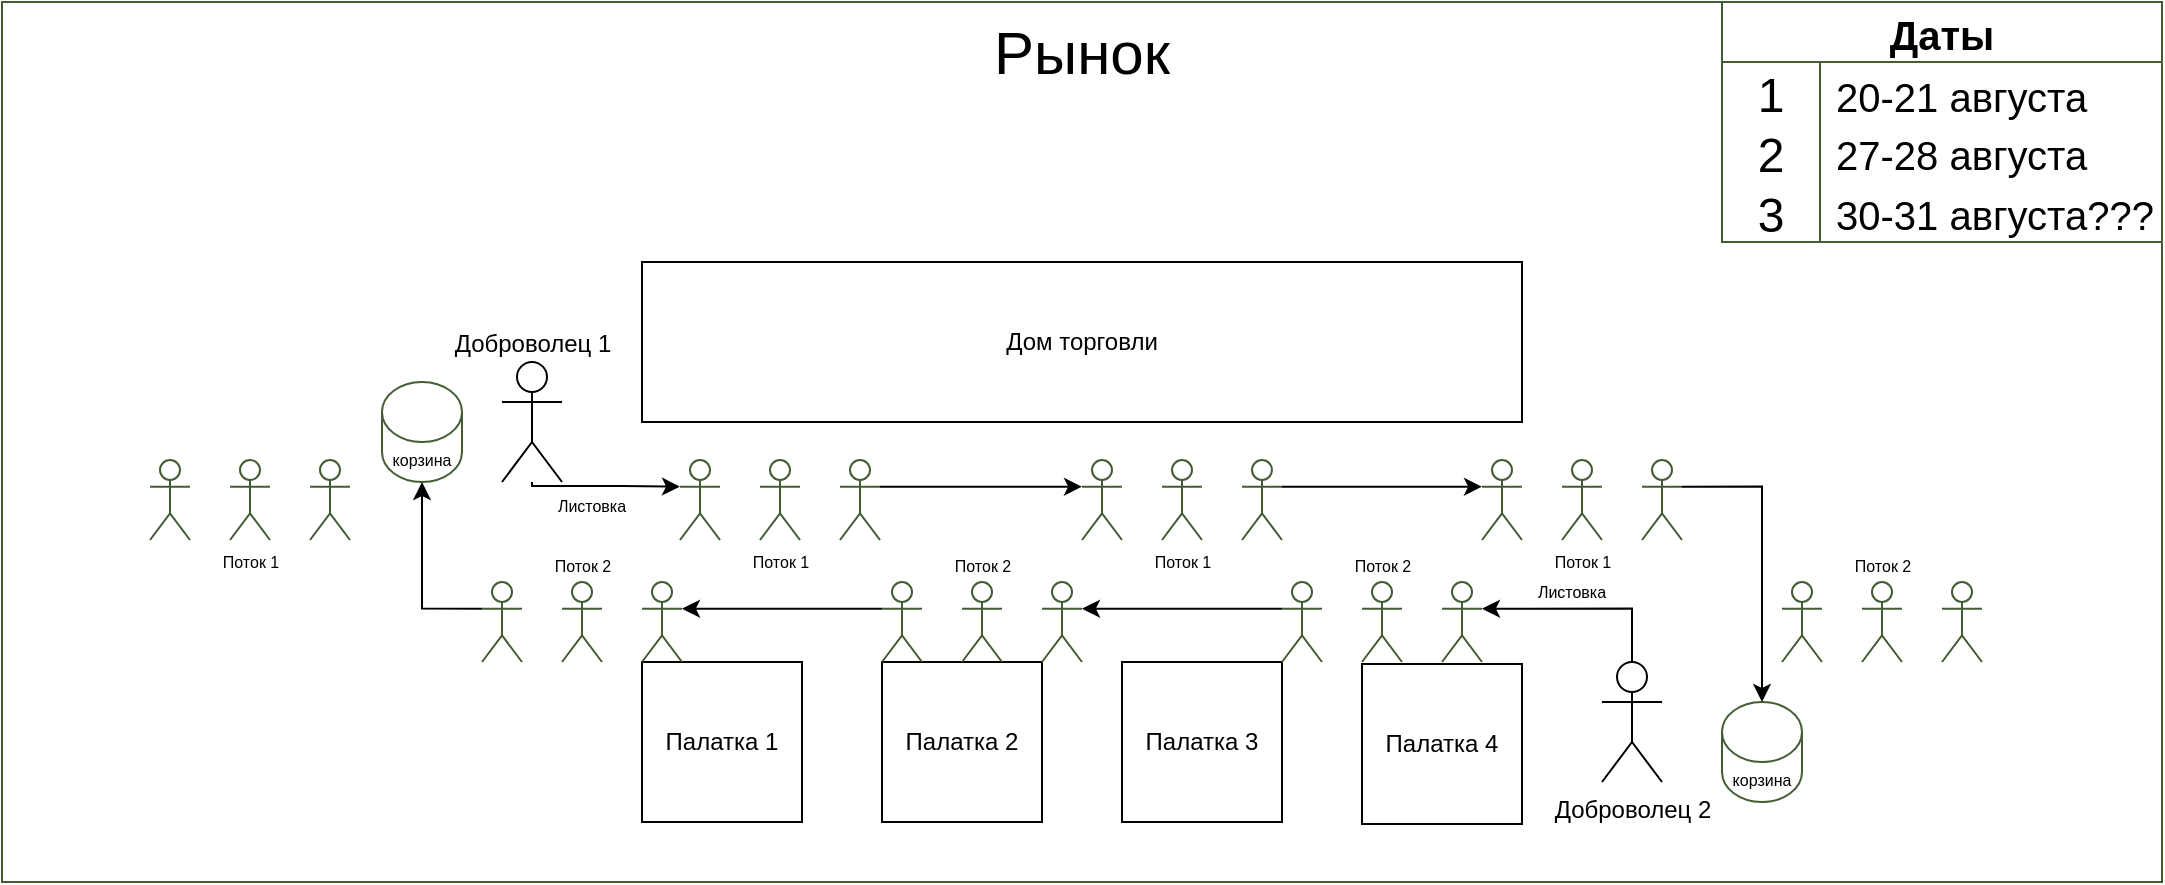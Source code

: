 <mxfile version="20.2.3" type="github">
  <diagram id="3K9vc3BtDxzqvROllSc2" name="Страница 1">
    <mxGraphModel dx="1552" dy="1037" grid="1" gridSize="10" guides="1" tooltips="1" connect="1" arrows="1" fold="1" page="0" pageScale="1" pageWidth="827" pageHeight="1169" math="0" shadow="0">
      <root>
        <mxCell id="0" />
        <mxCell id="1" parent="0" />
        <mxCell id="reoSKShQSHWTuMT2SeIZ-68" value="" style="rounded=0;whiteSpace=wrap;html=1;fontSize=8;strokeColor=#435C34;fillColor=#FFFFFF;" vertex="1" parent="1">
          <mxGeometry x="-120" y="-80" width="1080" height="440" as="geometry" />
        </mxCell>
        <mxCell id="reoSKShQSHWTuMT2SeIZ-1" value="Дом торговли" style="rounded=0;whiteSpace=wrap;html=1;" vertex="1" parent="1">
          <mxGeometry x="200" y="50" width="440" height="80" as="geometry" />
        </mxCell>
        <mxCell id="reoSKShQSHWTuMT2SeIZ-2" value="Палатка 1" style="rounded=0;whiteSpace=wrap;html=1;" vertex="1" parent="1">
          <mxGeometry x="200" y="250" width="80" height="80" as="geometry" />
        </mxCell>
        <mxCell id="reoSKShQSHWTuMT2SeIZ-3" value="Палатка 2" style="rounded=0;whiteSpace=wrap;html=1;" vertex="1" parent="1">
          <mxGeometry x="320" y="250" width="80" height="80" as="geometry" />
        </mxCell>
        <mxCell id="reoSKShQSHWTuMT2SeIZ-4" value="Палатка 3" style="rounded=0;whiteSpace=wrap;html=1;" vertex="1" parent="1">
          <mxGeometry x="440" y="250" width="80" height="80" as="geometry" />
        </mxCell>
        <mxCell id="reoSKShQSHWTuMT2SeIZ-5" value="Палатка 4" style="rounded=0;whiteSpace=wrap;html=1;" vertex="1" parent="1">
          <mxGeometry x="560" y="251" width="80" height="80" as="geometry" />
        </mxCell>
        <mxCell id="reoSKShQSHWTuMT2SeIZ-6" value="Доброволец 1" style="shape=umlActor;verticalLabelPosition=top;verticalAlign=bottom;html=1;outlineConnect=0;labelPosition=center;align=center;" vertex="1" parent="1">
          <mxGeometry x="130" y="100" width="30" height="60" as="geometry" />
        </mxCell>
        <mxCell id="reoSKShQSHWTuMT2SeIZ-7" value="Доброволец 2" style="shape=umlActor;verticalLabelPosition=bottom;verticalAlign=top;html=1;outlineConnect=0;" vertex="1" parent="1">
          <mxGeometry x="680" y="250" width="30" height="60" as="geometry" />
        </mxCell>
        <mxCell id="reoSKShQSHWTuMT2SeIZ-10" value="&lt;font style=&quot;font-size: 8px;&quot;&gt;корзина&lt;/font&gt;" style="shape=cylinder3;whiteSpace=wrap;html=1;boundedLbl=1;backgroundOutline=1;size=15;strokeColor=#435C34;fillColor=#FFFFFF;" vertex="1" parent="1">
          <mxGeometry x="740" y="270" width="40" height="50" as="geometry" />
        </mxCell>
        <mxCell id="reoSKShQSHWTuMT2SeIZ-11" value="&lt;font style=&quot;font-size: 8px;&quot;&gt;корзина&lt;/font&gt;" style="shape=cylinder3;whiteSpace=wrap;html=1;boundedLbl=1;backgroundOutline=1;size=15;strokeColor=#435C34;fillColor=#FFFFFF;" vertex="1" parent="1">
          <mxGeometry x="70" y="110" width="40" height="50" as="geometry" />
        </mxCell>
        <mxCell id="reoSKShQSHWTuMT2SeIZ-17" value="" style="group" vertex="1" connectable="0" parent="1">
          <mxGeometry x="219" y="149" width="100" height="40" as="geometry" />
        </mxCell>
        <mxCell id="reoSKShQSHWTuMT2SeIZ-12" value="" style="shape=umlActor;verticalLabelPosition=bottom;verticalAlign=top;html=1;outlineConnect=0;fontSize=8;strokeColor=#435C34;fillColor=#FFFFFF;" vertex="1" parent="reoSKShQSHWTuMT2SeIZ-17">
          <mxGeometry x="80" width="20" height="40" as="geometry" />
        </mxCell>
        <mxCell id="reoSKShQSHWTuMT2SeIZ-14" value="Поток 1" style="shape=umlActor;verticalLabelPosition=bottom;verticalAlign=top;html=1;outlineConnect=0;fontSize=8;strokeColor=#435C34;fillColor=#FFFFFF;" vertex="1" parent="reoSKShQSHWTuMT2SeIZ-17">
          <mxGeometry x="40" width="20" height="40" as="geometry" />
        </mxCell>
        <mxCell id="reoSKShQSHWTuMT2SeIZ-15" value="" style="shape=umlActor;verticalLabelPosition=bottom;verticalAlign=top;html=1;outlineConnect=0;fontSize=8;strokeColor=#435C34;fillColor=#FFFFFF;" vertex="1" parent="reoSKShQSHWTuMT2SeIZ-17">
          <mxGeometry width="20" height="40" as="geometry" />
        </mxCell>
        <mxCell id="reoSKShQSHWTuMT2SeIZ-50" style="edgeStyle=orthogonalEdgeStyle;rounded=0;orthogonalLoop=1;jettySize=auto;html=1;entryX=0;entryY=0.333;entryDx=0;entryDy=0;entryPerimeter=0;fontSize=8;" edge="1" parent="1" source="reoSKShQSHWTuMT2SeIZ-6" target="reoSKShQSHWTuMT2SeIZ-15">
          <mxGeometry relative="1" as="geometry">
            <Array as="points">
              <mxPoint x="145" y="162" />
              <mxPoint x="190" y="162" />
            </Array>
          </mxGeometry>
        </mxCell>
        <mxCell id="reoSKShQSHWTuMT2SeIZ-23" value="" style="group;labelPosition=right;verticalLabelPosition=middle;align=left;verticalAlign=middle;" vertex="1" connectable="0" parent="1">
          <mxGeometry x="520" y="210" width="100" height="40" as="geometry" />
        </mxCell>
        <mxCell id="reoSKShQSHWTuMT2SeIZ-19" value="" style="shape=umlActor;verticalLabelPosition=bottom;verticalAlign=top;html=1;outlineConnect=0;fontSize=8;strokeColor=#435C34;fillColor=#FFFFFF;" vertex="1" parent="reoSKShQSHWTuMT2SeIZ-23">
          <mxGeometry x="80" width="20" height="40" as="geometry" />
        </mxCell>
        <mxCell id="reoSKShQSHWTuMT2SeIZ-20" value="Поток 2" style="shape=umlActor;verticalLabelPosition=top;verticalAlign=bottom;html=1;outlineConnect=0;fontSize=8;strokeColor=#435C34;fillColor=#FFFFFF;labelPosition=center;align=center;" vertex="1" parent="reoSKShQSHWTuMT2SeIZ-23">
          <mxGeometry x="40" width="20" height="40" as="geometry" />
        </mxCell>
        <mxCell id="reoSKShQSHWTuMT2SeIZ-21" value="" style="shape=umlActor;verticalLabelPosition=bottom;verticalAlign=top;html=1;outlineConnect=0;fontSize=8;strokeColor=#435C34;fillColor=#FFFFFF;" vertex="1" parent="reoSKShQSHWTuMT2SeIZ-23">
          <mxGeometry width="20" height="40" as="geometry" />
        </mxCell>
        <mxCell id="reoSKShQSHWTuMT2SeIZ-40" style="edgeStyle=orthogonalEdgeStyle;rounded=0;orthogonalLoop=1;jettySize=auto;html=1;exitX=0.5;exitY=0;exitDx=0;exitDy=0;exitPerimeter=0;entryX=1;entryY=0.333;entryDx=0;entryDy=0;entryPerimeter=0;fontSize=8;" edge="1" parent="1" source="reoSKShQSHWTuMT2SeIZ-7" target="reoSKShQSHWTuMT2SeIZ-19">
          <mxGeometry relative="1" as="geometry" />
        </mxCell>
        <mxCell id="reoSKShQSHWTuMT2SeIZ-26" value="Листовка" style="text;html=1;strokeColor=none;fillColor=none;align=center;verticalAlign=middle;whiteSpace=wrap;rounded=0;fontSize=8;" vertex="1" parent="1">
          <mxGeometry x="640" y="210" width="50" height="10" as="geometry" />
        </mxCell>
        <mxCell id="reoSKShQSHWTuMT2SeIZ-27" value="" style="group;labelPosition=right;verticalLabelPosition=middle;align=left;verticalAlign=middle;" vertex="1" connectable="0" parent="1">
          <mxGeometry x="320" y="210" width="100" height="40" as="geometry" />
        </mxCell>
        <mxCell id="reoSKShQSHWTuMT2SeIZ-28" value="" style="shape=umlActor;verticalLabelPosition=bottom;verticalAlign=top;html=1;outlineConnect=0;fontSize=8;strokeColor=#435C34;fillColor=#FFFFFF;" vertex="1" parent="reoSKShQSHWTuMT2SeIZ-27">
          <mxGeometry x="80" width="20" height="40" as="geometry" />
        </mxCell>
        <mxCell id="reoSKShQSHWTuMT2SeIZ-29" value="Поток 2" style="shape=umlActor;verticalLabelPosition=top;verticalAlign=bottom;html=1;outlineConnect=0;fontSize=8;strokeColor=#435C34;fillColor=#FFFFFF;labelPosition=center;align=center;" vertex="1" parent="reoSKShQSHWTuMT2SeIZ-27">
          <mxGeometry x="40" width="20" height="40" as="geometry" />
        </mxCell>
        <mxCell id="reoSKShQSHWTuMT2SeIZ-30" value="" style="shape=umlActor;verticalLabelPosition=bottom;verticalAlign=top;html=1;outlineConnect=0;fontSize=8;strokeColor=#435C34;fillColor=#FFFFFF;" vertex="1" parent="reoSKShQSHWTuMT2SeIZ-27">
          <mxGeometry width="20" height="40" as="geometry" />
        </mxCell>
        <mxCell id="reoSKShQSHWTuMT2SeIZ-33" value="" style="group;labelPosition=right;verticalLabelPosition=middle;align=left;verticalAlign=middle;" vertex="1" connectable="0" parent="1">
          <mxGeometry x="120" y="210" width="100" height="40" as="geometry" />
        </mxCell>
        <mxCell id="reoSKShQSHWTuMT2SeIZ-34" value="" style="shape=umlActor;verticalLabelPosition=bottom;verticalAlign=top;html=1;outlineConnect=0;fontSize=8;strokeColor=#435C34;fillColor=#FFFFFF;" vertex="1" parent="reoSKShQSHWTuMT2SeIZ-33">
          <mxGeometry x="80" width="20" height="40" as="geometry" />
        </mxCell>
        <mxCell id="reoSKShQSHWTuMT2SeIZ-35" value="Поток 2" style="shape=umlActor;verticalLabelPosition=top;verticalAlign=bottom;html=1;outlineConnect=0;fontSize=8;strokeColor=#435C34;fillColor=#FFFFFF;labelPosition=center;align=center;" vertex="1" parent="reoSKShQSHWTuMT2SeIZ-33">
          <mxGeometry x="40" width="20" height="40" as="geometry" />
        </mxCell>
        <mxCell id="reoSKShQSHWTuMT2SeIZ-36" value="" style="shape=umlActor;verticalLabelPosition=bottom;verticalAlign=top;html=1;outlineConnect=0;fontSize=8;strokeColor=#435C34;fillColor=#FFFFFF;" vertex="1" parent="reoSKShQSHWTuMT2SeIZ-33">
          <mxGeometry width="20" height="40" as="geometry" />
        </mxCell>
        <mxCell id="reoSKShQSHWTuMT2SeIZ-37" style="edgeStyle=orthogonalEdgeStyle;rounded=0;orthogonalLoop=1;jettySize=auto;html=1;exitX=0;exitY=0.333;exitDx=0;exitDy=0;exitPerimeter=0;entryX=1;entryY=0.333;entryDx=0;entryDy=0;entryPerimeter=0;fontSize=8;" edge="1" parent="1" source="reoSKShQSHWTuMT2SeIZ-30" target="reoSKShQSHWTuMT2SeIZ-34">
          <mxGeometry relative="1" as="geometry" />
        </mxCell>
        <mxCell id="reoSKShQSHWTuMT2SeIZ-38" style="edgeStyle=orthogonalEdgeStyle;rounded=0;orthogonalLoop=1;jettySize=auto;html=1;exitX=0;exitY=0.333;exitDx=0;exitDy=0;exitPerimeter=0;entryX=1;entryY=0.333;entryDx=0;entryDy=0;entryPerimeter=0;fontSize=8;" edge="1" parent="1" source="reoSKShQSHWTuMT2SeIZ-21" target="reoSKShQSHWTuMT2SeIZ-28">
          <mxGeometry relative="1" as="geometry" />
        </mxCell>
        <mxCell id="reoSKShQSHWTuMT2SeIZ-41" style="edgeStyle=orthogonalEdgeStyle;rounded=0;orthogonalLoop=1;jettySize=auto;html=1;exitX=0;exitY=0.333;exitDx=0;exitDy=0;exitPerimeter=0;entryX=0.5;entryY=1;entryDx=0;entryDy=0;entryPerimeter=0;fontSize=8;" edge="1" parent="1" source="reoSKShQSHWTuMT2SeIZ-36" target="reoSKShQSHWTuMT2SeIZ-11">
          <mxGeometry relative="1" as="geometry" />
        </mxCell>
        <mxCell id="reoSKShQSHWTuMT2SeIZ-42" value="" style="group" vertex="1" connectable="0" parent="1">
          <mxGeometry x="420" y="149" width="100" height="40" as="geometry" />
        </mxCell>
        <mxCell id="reoSKShQSHWTuMT2SeIZ-43" value="" style="shape=umlActor;verticalLabelPosition=bottom;verticalAlign=top;html=1;outlineConnect=0;fontSize=8;strokeColor=#435C34;fillColor=#FFFFFF;" vertex="1" parent="reoSKShQSHWTuMT2SeIZ-42">
          <mxGeometry x="80" width="20" height="40" as="geometry" />
        </mxCell>
        <mxCell id="reoSKShQSHWTuMT2SeIZ-44" value="Поток 1" style="shape=umlActor;verticalLabelPosition=bottom;verticalAlign=top;html=1;outlineConnect=0;fontSize=8;strokeColor=#435C34;fillColor=#FFFFFF;" vertex="1" parent="reoSKShQSHWTuMT2SeIZ-42">
          <mxGeometry x="40" width="20" height="40" as="geometry" />
        </mxCell>
        <mxCell id="reoSKShQSHWTuMT2SeIZ-45" value="" style="shape=umlActor;verticalLabelPosition=bottom;verticalAlign=top;html=1;outlineConnect=0;fontSize=8;strokeColor=#435C34;fillColor=#FFFFFF;" vertex="1" parent="reoSKShQSHWTuMT2SeIZ-42">
          <mxGeometry width="20" height="40" as="geometry" />
        </mxCell>
        <mxCell id="reoSKShQSHWTuMT2SeIZ-46" value="" style="group" vertex="1" connectable="0" parent="1">
          <mxGeometry x="620" y="149" width="100" height="40" as="geometry" />
        </mxCell>
        <mxCell id="reoSKShQSHWTuMT2SeIZ-47" value="" style="shape=umlActor;verticalLabelPosition=bottom;verticalAlign=top;html=1;outlineConnect=0;fontSize=8;strokeColor=#435C34;fillColor=#FFFFFF;" vertex="1" parent="reoSKShQSHWTuMT2SeIZ-46">
          <mxGeometry x="80" width="20" height="40" as="geometry" />
        </mxCell>
        <mxCell id="reoSKShQSHWTuMT2SeIZ-48" value="Поток 1" style="shape=umlActor;verticalLabelPosition=bottom;verticalAlign=top;html=1;outlineConnect=0;fontSize=8;strokeColor=#435C34;fillColor=#FFFFFF;" vertex="1" parent="reoSKShQSHWTuMT2SeIZ-46">
          <mxGeometry x="40" width="20" height="40" as="geometry" />
        </mxCell>
        <mxCell id="reoSKShQSHWTuMT2SeIZ-49" value="" style="shape=umlActor;verticalLabelPosition=bottom;verticalAlign=top;html=1;outlineConnect=0;fontSize=8;strokeColor=#435C34;fillColor=#FFFFFF;" vertex="1" parent="reoSKShQSHWTuMT2SeIZ-46">
          <mxGeometry width="20" height="40" as="geometry" />
        </mxCell>
        <mxCell id="reoSKShQSHWTuMT2SeIZ-51" value="Листовка" style="text;html=1;strokeColor=none;fillColor=none;align=center;verticalAlign=middle;whiteSpace=wrap;rounded=0;fontSize=8;" vertex="1" parent="1">
          <mxGeometry x="150" y="167" width="50" height="10" as="geometry" />
        </mxCell>
        <mxCell id="reoSKShQSHWTuMT2SeIZ-52" style="edgeStyle=orthogonalEdgeStyle;rounded=0;orthogonalLoop=1;jettySize=auto;html=1;exitX=1;exitY=0.333;exitDx=0;exitDy=0;exitPerimeter=0;entryX=0;entryY=0.333;entryDx=0;entryDy=0;entryPerimeter=0;fontSize=8;" edge="1" parent="1" source="reoSKShQSHWTuMT2SeIZ-12" target="reoSKShQSHWTuMT2SeIZ-45">
          <mxGeometry relative="1" as="geometry" />
        </mxCell>
        <mxCell id="reoSKShQSHWTuMT2SeIZ-53" style="edgeStyle=orthogonalEdgeStyle;rounded=0;orthogonalLoop=1;jettySize=auto;html=1;exitX=1;exitY=0.333;exitDx=0;exitDy=0;exitPerimeter=0;entryX=0;entryY=0.333;entryDx=0;entryDy=0;entryPerimeter=0;fontSize=8;" edge="1" parent="1" source="reoSKShQSHWTuMT2SeIZ-43" target="reoSKShQSHWTuMT2SeIZ-49">
          <mxGeometry relative="1" as="geometry" />
        </mxCell>
        <mxCell id="reoSKShQSHWTuMT2SeIZ-54" style="edgeStyle=orthogonalEdgeStyle;rounded=0;orthogonalLoop=1;jettySize=auto;html=1;exitX=1;exitY=0.333;exitDx=0;exitDy=0;exitPerimeter=0;entryX=0.5;entryY=0;entryDx=0;entryDy=0;entryPerimeter=0;fontSize=8;" edge="1" parent="1" source="reoSKShQSHWTuMT2SeIZ-47" target="reoSKShQSHWTuMT2SeIZ-10">
          <mxGeometry relative="1" as="geometry" />
        </mxCell>
        <mxCell id="reoSKShQSHWTuMT2SeIZ-55" value="" style="group" vertex="1" connectable="0" parent="1">
          <mxGeometry x="-46" y="149" width="100" height="40" as="geometry" />
        </mxCell>
        <mxCell id="reoSKShQSHWTuMT2SeIZ-56" value="" style="shape=umlActor;verticalLabelPosition=bottom;verticalAlign=top;html=1;outlineConnect=0;fontSize=8;strokeColor=#435C34;fillColor=#FFFFFF;" vertex="1" parent="reoSKShQSHWTuMT2SeIZ-55">
          <mxGeometry x="80" width="20" height="40" as="geometry" />
        </mxCell>
        <mxCell id="reoSKShQSHWTuMT2SeIZ-57" value="Поток 1" style="shape=umlActor;verticalLabelPosition=bottom;verticalAlign=top;html=1;outlineConnect=0;fontSize=8;strokeColor=#435C34;fillColor=#FFFFFF;" vertex="1" parent="reoSKShQSHWTuMT2SeIZ-55">
          <mxGeometry x="40" width="20" height="40" as="geometry" />
        </mxCell>
        <mxCell id="reoSKShQSHWTuMT2SeIZ-58" value="" style="shape=umlActor;verticalLabelPosition=bottom;verticalAlign=top;html=1;outlineConnect=0;fontSize=8;strokeColor=#435C34;fillColor=#FFFFFF;" vertex="1" parent="reoSKShQSHWTuMT2SeIZ-55">
          <mxGeometry width="20" height="40" as="geometry" />
        </mxCell>
        <mxCell id="reoSKShQSHWTuMT2SeIZ-59" value="" style="group;labelPosition=right;verticalLabelPosition=middle;align=left;verticalAlign=middle;" vertex="1" connectable="0" parent="1">
          <mxGeometry x="770" y="210" width="100" height="40" as="geometry" />
        </mxCell>
        <mxCell id="reoSKShQSHWTuMT2SeIZ-60" value="" style="shape=umlActor;verticalLabelPosition=bottom;verticalAlign=top;html=1;outlineConnect=0;fontSize=8;strokeColor=#435C34;fillColor=#FFFFFF;" vertex="1" parent="reoSKShQSHWTuMT2SeIZ-59">
          <mxGeometry x="80" width="20" height="40" as="geometry" />
        </mxCell>
        <mxCell id="reoSKShQSHWTuMT2SeIZ-61" value="Поток 2" style="shape=umlActor;verticalLabelPosition=top;verticalAlign=bottom;html=1;outlineConnect=0;fontSize=8;strokeColor=#435C34;fillColor=#FFFFFF;labelPosition=center;align=center;" vertex="1" parent="reoSKShQSHWTuMT2SeIZ-59">
          <mxGeometry x="40" width="20" height="40" as="geometry" />
        </mxCell>
        <mxCell id="reoSKShQSHWTuMT2SeIZ-62" value="" style="shape=umlActor;verticalLabelPosition=bottom;verticalAlign=top;html=1;outlineConnect=0;fontSize=8;strokeColor=#435C34;fillColor=#FFFFFF;" vertex="1" parent="reoSKShQSHWTuMT2SeIZ-59">
          <mxGeometry width="20" height="40" as="geometry" />
        </mxCell>
        <mxCell id="reoSKShQSHWTuMT2SeIZ-73" value="&lt;font style=&quot;font-size: 30px;&quot;&gt;Рынок&lt;/font&gt;" style="text;html=1;strokeColor=none;fillColor=none;align=center;verticalAlign=middle;whiteSpace=wrap;rounded=0;fontSize=8;" vertex="1" parent="1">
          <mxGeometry x="-120" y="-80" width="1080" height="50" as="geometry" />
        </mxCell>
        <mxCell id="reoSKShQSHWTuMT2SeIZ-74" value="Даты" style="shape=table;startSize=30;container=1;collapsible=0;childLayout=tableLayout;fixedRows=1;rowLines=0;fontStyle=1;fontSize=20;strokeColor=#435C34;fillColor=#FFFFFF;" vertex="1" parent="1">
          <mxGeometry x="740" y="-80" width="220" height="120" as="geometry" />
        </mxCell>
        <mxCell id="reoSKShQSHWTuMT2SeIZ-75" value="" style="shape=tableRow;horizontal=0;startSize=0;swimlaneHead=0;swimlaneBody=0;top=0;left=0;bottom=0;right=0;collapsible=0;dropTarget=0;fillColor=none;points=[[0,0.5],[1,0.5]];portConstraint=eastwest;fontSize=30;strokeColor=#435C34;" vertex="1" parent="reoSKShQSHWTuMT2SeIZ-74">
          <mxGeometry y="30" width="220" height="30" as="geometry" />
        </mxCell>
        <mxCell id="reoSKShQSHWTuMT2SeIZ-76" value="1" style="shape=partialRectangle;html=1;whiteSpace=wrap;connectable=0;fillColor=none;top=0;left=0;bottom=0;right=0;overflow=hidden;pointerEvents=1;fontSize=24;strokeColor=#435C34;" vertex="1" parent="reoSKShQSHWTuMT2SeIZ-75">
          <mxGeometry width="49" height="30" as="geometry">
            <mxRectangle width="49" height="30" as="alternateBounds" />
          </mxGeometry>
        </mxCell>
        <mxCell id="reoSKShQSHWTuMT2SeIZ-77" value="&lt;font style=&quot;font-size: 20px;&quot;&gt;20-21 августа&lt;/font&gt;" style="shape=partialRectangle;html=1;whiteSpace=wrap;connectable=0;fillColor=none;top=0;left=0;bottom=0;right=0;align=left;spacingLeft=6;overflow=hidden;fontSize=24;strokeColor=#435C34;" vertex="1" parent="reoSKShQSHWTuMT2SeIZ-75">
          <mxGeometry x="49" width="171" height="30" as="geometry">
            <mxRectangle width="171" height="30" as="alternateBounds" />
          </mxGeometry>
        </mxCell>
        <mxCell id="reoSKShQSHWTuMT2SeIZ-78" value="" style="shape=tableRow;horizontal=0;startSize=0;swimlaneHead=0;swimlaneBody=0;top=0;left=0;bottom=0;right=0;collapsible=0;dropTarget=0;fillColor=none;points=[[0,0.5],[1,0.5]];portConstraint=eastwest;fontSize=30;strokeColor=#435C34;" vertex="1" parent="reoSKShQSHWTuMT2SeIZ-74">
          <mxGeometry y="60" width="220" height="30" as="geometry" />
        </mxCell>
        <mxCell id="reoSKShQSHWTuMT2SeIZ-79" value="2" style="shape=partialRectangle;html=1;whiteSpace=wrap;connectable=0;fillColor=none;top=0;left=0;bottom=0;right=0;overflow=hidden;fontSize=24;strokeColor=#435C34;" vertex="1" parent="reoSKShQSHWTuMT2SeIZ-78">
          <mxGeometry width="49" height="30" as="geometry">
            <mxRectangle width="49" height="30" as="alternateBounds" />
          </mxGeometry>
        </mxCell>
        <mxCell id="reoSKShQSHWTuMT2SeIZ-80" value="&lt;font style=&quot;font-size: 20px;&quot;&gt;27-28 августа&lt;/font&gt;" style="shape=partialRectangle;html=1;whiteSpace=wrap;connectable=0;fillColor=none;top=0;left=0;bottom=0;right=0;align=left;spacingLeft=6;overflow=hidden;fontSize=24;strokeColor=#435C34;verticalAlign=bottom;" vertex="1" parent="reoSKShQSHWTuMT2SeIZ-78">
          <mxGeometry x="49" width="171" height="30" as="geometry">
            <mxRectangle width="171" height="30" as="alternateBounds" />
          </mxGeometry>
        </mxCell>
        <mxCell id="reoSKShQSHWTuMT2SeIZ-84" value="" style="shape=tableRow;horizontal=0;startSize=0;swimlaneHead=0;swimlaneBody=0;top=0;left=0;bottom=0;right=0;collapsible=0;dropTarget=0;fillColor=none;points=[[0,0.5],[1,0.5]];portConstraint=eastwest;fontSize=30;strokeColor=#435C34;" vertex="1" parent="reoSKShQSHWTuMT2SeIZ-74">
          <mxGeometry y="90" width="220" height="30" as="geometry" />
        </mxCell>
        <mxCell id="reoSKShQSHWTuMT2SeIZ-85" value="3" style="shape=partialRectangle;html=1;whiteSpace=wrap;connectable=0;fillColor=none;top=0;left=0;bottom=0;right=0;overflow=hidden;fontSize=24;strokeColor=#435C34;" vertex="1" parent="reoSKShQSHWTuMT2SeIZ-84">
          <mxGeometry width="49" height="30" as="geometry">
            <mxRectangle width="49" height="30" as="alternateBounds" />
          </mxGeometry>
        </mxCell>
        <mxCell id="reoSKShQSHWTuMT2SeIZ-86" value="&lt;font style=&quot;font-size: 20px;&quot;&gt;30-31 августа???&lt;/font&gt;" style="shape=partialRectangle;html=1;whiteSpace=wrap;connectable=0;fillColor=none;top=0;left=0;bottom=0;right=0;align=left;spacingLeft=6;overflow=hidden;fontSize=24;strokeColor=#435C34;verticalAlign=bottom;" vertex="1" parent="reoSKShQSHWTuMT2SeIZ-84">
          <mxGeometry x="49" width="171" height="30" as="geometry">
            <mxRectangle width="171" height="30" as="alternateBounds" />
          </mxGeometry>
        </mxCell>
      </root>
    </mxGraphModel>
  </diagram>
</mxfile>
